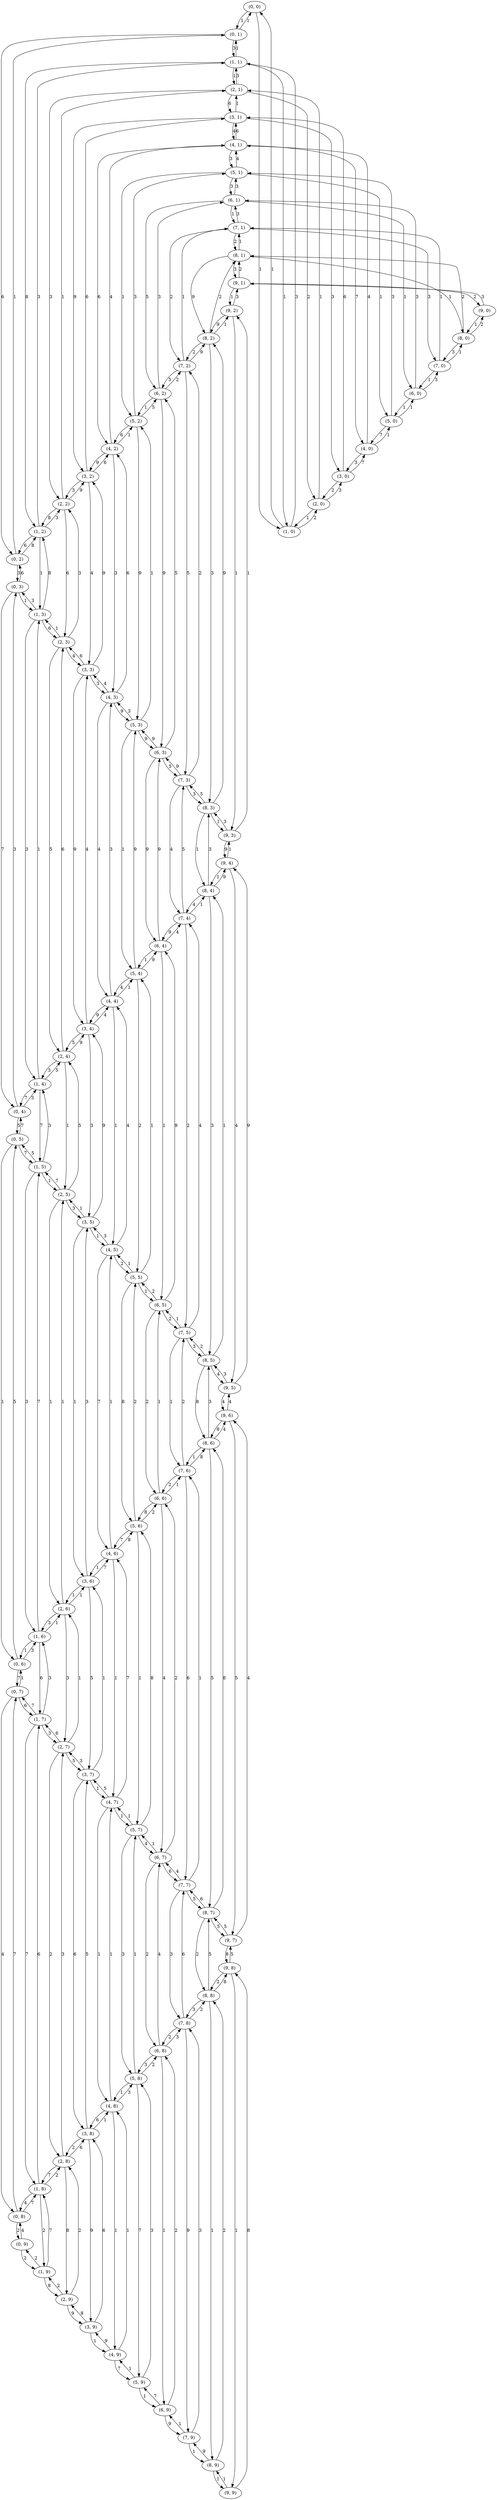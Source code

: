 digraph {
    0 [ label = "(0, 0)" ]
    1 [ label = "(0, 1)" ]
    2 [ label = "(1, 0)" ]
    3 [ label = "(0, 2)" ]
    4 [ label = "(1, 1)" ]
    5 [ label = "(0, 3)" ]
    6 [ label = "(1, 2)" ]
    7 [ label = "(0, 4)" ]
    8 [ label = "(1, 3)" ]
    9 [ label = "(0, 5)" ]
    10 [ label = "(1, 4)" ]
    11 [ label = "(0, 6)" ]
    12 [ label = "(1, 5)" ]
    13 [ label = "(0, 7)" ]
    14 [ label = "(1, 6)" ]
    15 [ label = "(0, 8)" ]
    16 [ label = "(1, 7)" ]
    17 [ label = "(0, 9)" ]
    18 [ label = "(1, 8)" ]
    19 [ label = "(1, 9)" ]
    20 [ label = "(2, 0)" ]
    21 [ label = "(2, 1)" ]
    22 [ label = "(2, 2)" ]
    23 [ label = "(2, 3)" ]
    24 [ label = "(2, 4)" ]
    25 [ label = "(2, 5)" ]
    26 [ label = "(2, 6)" ]
    27 [ label = "(2, 7)" ]
    28 [ label = "(2, 8)" ]
    29 [ label = "(2, 9)" ]
    30 [ label = "(3, 0)" ]
    31 [ label = "(3, 1)" ]
    32 [ label = "(3, 2)" ]
    33 [ label = "(3, 3)" ]
    34 [ label = "(3, 4)" ]
    35 [ label = "(3, 5)" ]
    36 [ label = "(3, 6)" ]
    37 [ label = "(3, 7)" ]
    38 [ label = "(3, 8)" ]
    39 [ label = "(3, 9)" ]
    40 [ label = "(4, 0)" ]
    41 [ label = "(4, 1)" ]
    42 [ label = "(4, 2)" ]
    43 [ label = "(4, 3)" ]
    44 [ label = "(4, 4)" ]
    45 [ label = "(4, 5)" ]
    46 [ label = "(4, 6)" ]
    47 [ label = "(4, 7)" ]
    48 [ label = "(4, 8)" ]
    49 [ label = "(4, 9)" ]
    50 [ label = "(5, 0)" ]
    51 [ label = "(5, 1)" ]
    52 [ label = "(5, 2)" ]
    53 [ label = "(5, 3)" ]
    54 [ label = "(5, 4)" ]
    55 [ label = "(5, 5)" ]
    56 [ label = "(5, 6)" ]
    57 [ label = "(5, 7)" ]
    58 [ label = "(5, 8)" ]
    59 [ label = "(5, 9)" ]
    60 [ label = "(6, 0)" ]
    61 [ label = "(6, 1)" ]
    62 [ label = "(6, 2)" ]
    63 [ label = "(6, 3)" ]
    64 [ label = "(6, 4)" ]
    65 [ label = "(6, 5)" ]
    66 [ label = "(6, 6)" ]
    67 [ label = "(6, 7)" ]
    68 [ label = "(6, 8)" ]
    69 [ label = "(6, 9)" ]
    70 [ label = "(7, 0)" ]
    71 [ label = "(7, 1)" ]
    72 [ label = "(7, 2)" ]
    73 [ label = "(7, 3)" ]
    74 [ label = "(7, 4)" ]
    75 [ label = "(7, 5)" ]
    76 [ label = "(7, 6)" ]
    77 [ label = "(7, 7)" ]
    78 [ label = "(7, 8)" ]
    79 [ label = "(7, 9)" ]
    80 [ label = "(8, 0)" ]
    81 [ label = "(8, 1)" ]
    82 [ label = "(8, 2)" ]
    83 [ label = "(8, 3)" ]
    84 [ label = "(8, 4)" ]
    85 [ label = "(8, 5)" ]
    86 [ label = "(8, 6)" ]
    87 [ label = "(8, 7)" ]
    88 [ label = "(8, 8)" ]
    89 [ label = "(8, 9)" ]
    90 [ label = "(9, 0)" ]
    91 [ label = "(9, 1)" ]
    92 [ label = "(9, 2)" ]
    93 [ label = "(9, 3)" ]
    94 [ label = "(9, 4)" ]
    95 [ label = "(9, 5)" ]
    96 [ label = "(9, 6)" ]
    97 [ label = "(9, 7)" ]
    98 [ label = "(9, 8)" ]
    99 [ label = "(9, 9)" ]
    0 -> 1 [ label = "1" ]
    0 -> 2 [ label = "1" ]
    1 -> 3 [ label = "6" ]
    1 -> 4 [ label = "3" ]
    1 -> 0 [ label = "1" ]
    3 -> 5 [ label = "3" ]
    3 -> 6 [ label = "8" ]
    3 -> 1 [ label = "1" ]
    5 -> 7 [ label = "7" ]
    5 -> 8 [ label = "1" ]
    5 -> 3 [ label = "6" ]
    7 -> 9 [ label = "5" ]
    7 -> 10 [ label = "3" ]
    7 -> 5 [ label = "3" ]
    9 -> 11 [ label = "1" ]
    9 -> 12 [ label = "7" ]
    9 -> 7 [ label = "7" ]
    11 -> 13 [ label = "7" ]
    11 -> 14 [ label = "3" ]
    11 -> 9 [ label = "5" ]
    13 -> 15 [ label = "4" ]
    13 -> 16 [ label = "6" ]
    13 -> 11 [ label = "1" ]
    15 -> 17 [ label = "2" ]
    15 -> 18 [ label = "7" ]
    15 -> 13 [ label = "7" ]
    17 -> 19 [ label = "2" ]
    17 -> 15 [ label = "4" ]
    2 -> 0 [ label = "1" ]
    2 -> 4 [ label = "3" ]
    2 -> 20 [ label = "2" ]
    4 -> 1 [ label = "1" ]
    4 -> 6 [ label = "8" ]
    4 -> 21 [ label = "1" ]
    4 -> 2 [ label = "1" ]
    6 -> 3 [ label = "6" ]
    6 -> 8 [ label = "1" ]
    6 -> 22 [ label = "3" ]
    6 -> 4 [ label = "3" ]
    8 -> 5 [ label = "3" ]
    8 -> 10 [ label = "3" ]
    8 -> 23 [ label = "6" ]
    8 -> 6 [ label = "8" ]
    10 -> 7 [ label = "7" ]
    10 -> 12 [ label = "7" ]
    10 -> 24 [ label = "5" ]
    10 -> 8 [ label = "1" ]
    12 -> 9 [ label = "5" ]
    12 -> 14 [ label = "3" ]
    12 -> 25 [ label = "1" ]
    12 -> 10 [ label = "3" ]
    14 -> 11 [ label = "1" ]
    14 -> 16 [ label = "6" ]
    14 -> 26 [ label = "1" ]
    14 -> 12 [ label = "7" ]
    16 -> 13 [ label = "7" ]
    16 -> 18 [ label = "7" ]
    16 -> 27 [ label = "3" ]
    16 -> 14 [ label = "3" ]
    18 -> 15 [ label = "4" ]
    18 -> 19 [ label = "2" ]
    18 -> 28 [ label = "2" ]
    18 -> 16 [ label = "6" ]
    19 -> 17 [ label = "2" ]
    19 -> 29 [ label = "8" ]
    19 -> 18 [ label = "7" ]
    20 -> 2 [ label = "1" ]
    20 -> 21 [ label = "1" ]
    20 -> 30 [ label = "3" ]
    21 -> 4 [ label = "3" ]
    21 -> 22 [ label = "3" ]
    21 -> 31 [ label = "6" ]
    21 -> 20 [ label = "2" ]
    22 -> 6 [ label = "8" ]
    22 -> 23 [ label = "6" ]
    22 -> 32 [ label = "9" ]
    22 -> 21 [ label = "1" ]
    23 -> 8 [ label = "1" ]
    23 -> 24 [ label = "5" ]
    23 -> 33 [ label = "4" ]
    23 -> 22 [ label = "3" ]
    24 -> 10 [ label = "3" ]
    24 -> 25 [ label = "1" ]
    24 -> 34 [ label = "9" ]
    24 -> 23 [ label = "6" ]
    25 -> 12 [ label = "7" ]
    25 -> 26 [ label = "1" ]
    25 -> 35 [ label = "3" ]
    25 -> 24 [ label = "5" ]
    26 -> 14 [ label = "3" ]
    26 -> 27 [ label = "3" ]
    26 -> 36 [ label = "1" ]
    26 -> 25 [ label = "1" ]
    27 -> 16 [ label = "6" ]
    27 -> 28 [ label = "2" ]
    27 -> 37 [ label = "5" ]
    27 -> 26 [ label = "1" ]
    28 -> 18 [ label = "7" ]
    28 -> 29 [ label = "8" ]
    28 -> 38 [ label = "6" ]
    28 -> 27 [ label = "3" ]
    29 -> 19 [ label = "2" ]
    29 -> 39 [ label = "9" ]
    29 -> 28 [ label = "2" ]
    30 -> 20 [ label = "2" ]
    30 -> 31 [ label = "6" ]
    30 -> 40 [ label = "7" ]
    31 -> 21 [ label = "1" ]
    31 -> 32 [ label = "9" ]
    31 -> 41 [ label = "4" ]
    31 -> 30 [ label = "3" ]
    32 -> 22 [ label = "3" ]
    32 -> 33 [ label = "4" ]
    32 -> 42 [ label = "6" ]
    32 -> 31 [ label = "6" ]
    33 -> 23 [ label = "6" ]
    33 -> 34 [ label = "9" ]
    33 -> 43 [ label = "3" ]
    33 -> 32 [ label = "9" ]
    34 -> 24 [ label = "5" ]
    34 -> 35 [ label = "3" ]
    34 -> 44 [ label = "4" ]
    34 -> 33 [ label = "4" ]
    35 -> 25 [ label = "1" ]
    35 -> 36 [ label = "1" ]
    35 -> 45 [ label = "1" ]
    35 -> 34 [ label = "9" ]
    36 -> 26 [ label = "1" ]
    36 -> 37 [ label = "5" ]
    36 -> 46 [ label = "7" ]
    36 -> 35 [ label = "3" ]
    37 -> 27 [ label = "3" ]
    37 -> 38 [ label = "6" ]
    37 -> 47 [ label = "1" ]
    37 -> 36 [ label = "1" ]
    38 -> 28 [ label = "2" ]
    38 -> 39 [ label = "9" ]
    38 -> 48 [ label = "1" ]
    38 -> 37 [ label = "5" ]
    39 -> 29 [ label = "8" ]
    39 -> 49 [ label = "1" ]
    39 -> 38 [ label = "6" ]
    40 -> 30 [ label = "3" ]
    40 -> 41 [ label = "4" ]
    40 -> 50 [ label = "1" ]
    41 -> 31 [ label = "6" ]
    41 -> 42 [ label = "6" ]
    41 -> 51 [ label = "3" ]
    41 -> 40 [ label = "7" ]
    42 -> 32 [ label = "9" ]
    42 -> 43 [ label = "3" ]
    42 -> 52 [ label = "1" ]
    42 -> 41 [ label = "4" ]
    43 -> 33 [ label = "4" ]
    43 -> 44 [ label = "4" ]
    43 -> 53 [ label = "9" ]
    43 -> 42 [ label = "6" ]
    44 -> 34 [ label = "9" ]
    44 -> 45 [ label = "1" ]
    44 -> 54 [ label = "1" ]
    44 -> 43 [ label = "3" ]
    45 -> 35 [ label = "3" ]
    45 -> 46 [ label = "7" ]
    45 -> 55 [ label = "2" ]
    45 -> 44 [ label = "4" ]
    46 -> 36 [ label = "1" ]
    46 -> 47 [ label = "1" ]
    46 -> 56 [ label = "8" ]
    46 -> 45 [ label = "1" ]
    47 -> 37 [ label = "5" ]
    47 -> 48 [ label = "1" ]
    47 -> 57 [ label = "1" ]
    47 -> 46 [ label = "7" ]
    48 -> 38 [ label = "6" ]
    48 -> 49 [ label = "1" ]
    48 -> 58 [ label = "3" ]
    48 -> 47 [ label = "1" ]
    49 -> 39 [ label = "9" ]
    49 -> 59 [ label = "7" ]
    49 -> 48 [ label = "1" ]
    50 -> 40 [ label = "7" ]
    50 -> 51 [ label = "3" ]
    50 -> 60 [ label = "1" ]
    51 -> 41 [ label = "4" ]
    51 -> 52 [ label = "1" ]
    51 -> 61 [ label = "3" ]
    51 -> 50 [ label = "1" ]
    52 -> 42 [ label = "6" ]
    52 -> 53 [ label = "9" ]
    52 -> 62 [ label = "5" ]
    52 -> 51 [ label = "3" ]
    53 -> 43 [ label = "3" ]
    53 -> 54 [ label = "1" ]
    53 -> 63 [ label = "9" ]
    53 -> 52 [ label = "1" ]
    54 -> 44 [ label = "4" ]
    54 -> 55 [ label = "2" ]
    54 -> 64 [ label = "9" ]
    54 -> 53 [ label = "9" ]
    55 -> 45 [ label = "1" ]
    55 -> 56 [ label = "8" ]
    55 -> 65 [ label = "1" ]
    55 -> 54 [ label = "1" ]
    56 -> 46 [ label = "7" ]
    56 -> 57 [ label = "1" ]
    56 -> 66 [ label = "2" ]
    56 -> 55 [ label = "2" ]
    57 -> 47 [ label = "1" ]
    57 -> 58 [ label = "3" ]
    57 -> 67 [ label = "4" ]
    57 -> 56 [ label = "8" ]
    58 -> 48 [ label = "1" ]
    58 -> 59 [ label = "7" ]
    58 -> 68 [ label = "2" ]
    58 -> 57 [ label = "1" ]
    59 -> 49 [ label = "1" ]
    59 -> 69 [ label = "1" ]
    59 -> 58 [ label = "3" ]
    60 -> 50 [ label = "1" ]
    60 -> 61 [ label = "3" ]
    60 -> 70 [ label = "3" ]
    61 -> 51 [ label = "3" ]
    61 -> 62 [ label = "5" ]
    61 -> 71 [ label = "1" ]
    61 -> 60 [ label = "1" ]
    62 -> 52 [ label = "1" ]
    62 -> 63 [ label = "9" ]
    62 -> 72 [ label = "2" ]
    62 -> 61 [ label = "3" ]
    63 -> 53 [ label = "9" ]
    63 -> 64 [ label = "9" ]
    63 -> 73 [ label = "5" ]
    63 -> 62 [ label = "5" ]
    64 -> 54 [ label = "1" ]
    64 -> 65 [ label = "1" ]
    64 -> 74 [ label = "4" ]
    64 -> 63 [ label = "9" ]
    65 -> 55 [ label = "2" ]
    65 -> 66 [ label = "2" ]
    65 -> 75 [ label = "2" ]
    65 -> 64 [ label = "9" ]
    66 -> 56 [ label = "8" ]
    66 -> 67 [ label = "4" ]
    66 -> 76 [ label = "1" ]
    66 -> 65 [ label = "1" ]
    67 -> 57 [ label = "1" ]
    67 -> 68 [ label = "2" ]
    67 -> 77 [ label = "6" ]
    67 -> 66 [ label = "2" ]
    68 -> 58 [ label = "3" ]
    68 -> 69 [ label = "1" ]
    68 -> 78 [ label = "3" ]
    68 -> 67 [ label = "4" ]
    69 -> 59 [ label = "7" ]
    69 -> 79 [ label = "9" ]
    69 -> 68 [ label = "2" ]
    70 -> 60 [ label = "1" ]
    70 -> 71 [ label = "1" ]
    70 -> 80 [ label = "1" ]
    71 -> 61 [ label = "3" ]
    71 -> 72 [ label = "2" ]
    71 -> 81 [ label = "2" ]
    71 -> 70 [ label = "3" ]
    72 -> 62 [ label = "5" ]
    72 -> 73 [ label = "5" ]
    72 -> 82 [ label = "9" ]
    72 -> 71 [ label = "1" ]
    73 -> 63 [ label = "9" ]
    73 -> 74 [ label = "4" ]
    73 -> 83 [ label = "3" ]
    73 -> 72 [ label = "2" ]
    74 -> 64 [ label = "9" ]
    74 -> 75 [ label = "2" ]
    74 -> 84 [ label = "1" ]
    74 -> 73 [ label = "5" ]
    75 -> 65 [ label = "1" ]
    75 -> 76 [ label = "1" ]
    75 -> 85 [ label = "3" ]
    75 -> 74 [ label = "4" ]
    76 -> 66 [ label = "2" ]
    76 -> 77 [ label = "6" ]
    76 -> 86 [ label = "8" ]
    76 -> 75 [ label = "2" ]
    77 -> 67 [ label = "4" ]
    77 -> 78 [ label = "3" ]
    77 -> 87 [ label = "5" ]
    77 -> 76 [ label = "1" ]
    78 -> 68 [ label = "2" ]
    78 -> 79 [ label = "9" ]
    78 -> 88 [ label = "2" ]
    78 -> 77 [ label = "6" ]
    79 -> 69 [ label = "1" ]
    79 -> 89 [ label = "1" ]
    79 -> 78 [ label = "3" ]
    80 -> 70 [ label = "3" ]
    80 -> 81 [ label = "2" ]
    80 -> 90 [ label = "2" ]
    81 -> 71 [ label = "1" ]
    81 -> 82 [ label = "9" ]
    81 -> 91 [ label = "3" ]
    81 -> 80 [ label = "1" ]
    82 -> 72 [ label = "2" ]
    82 -> 83 [ label = "3" ]
    82 -> 92 [ label = "1" ]
    82 -> 81 [ label = "2" ]
    83 -> 73 [ label = "5" ]
    83 -> 84 [ label = "1" ]
    83 -> 93 [ label = "1" ]
    83 -> 82 [ label = "9" ]
    84 -> 74 [ label = "4" ]
    84 -> 85 [ label = "3" ]
    84 -> 94 [ label = "9" ]
    84 -> 83 [ label = "3" ]
    85 -> 75 [ label = "2" ]
    85 -> 86 [ label = "8" ]
    85 -> 95 [ label = "4" ]
    85 -> 84 [ label = "1" ]
    86 -> 76 [ label = "1" ]
    86 -> 87 [ label = "5" ]
    86 -> 96 [ label = "4" ]
    86 -> 85 [ label = "3" ]
    87 -> 77 [ label = "6" ]
    87 -> 88 [ label = "2" ]
    87 -> 97 [ label = "5" ]
    87 -> 86 [ label = "8" ]
    88 -> 78 [ label = "3" ]
    88 -> 89 [ label = "1" ]
    88 -> 98 [ label = "8" ]
    88 -> 87 [ label = "5" ]
    89 -> 79 [ label = "9" ]
    89 -> 99 [ label = "1" ]
    89 -> 88 [ label = "2" ]
    90 -> 80 [ label = "1" ]
    90 -> 91 [ label = "3" ]
    91 -> 81 [ label = "2" ]
    91 -> 92 [ label = "1" ]
    91 -> 90 [ label = "2" ]
    92 -> 82 [ label = "9" ]
    92 -> 93 [ label = "1" ]
    92 -> 91 [ label = "3" ]
    93 -> 83 [ label = "3" ]
    93 -> 94 [ label = "9" ]
    93 -> 92 [ label = "1" ]
    94 -> 84 [ label = "1" ]
    94 -> 95 [ label = "4" ]
    94 -> 93 [ label = "1" ]
    95 -> 85 [ label = "3" ]
    95 -> 96 [ label = "4" ]
    95 -> 94 [ label = "9" ]
    96 -> 86 [ label = "8" ]
    96 -> 97 [ label = "5" ]
    96 -> 95 [ label = "4" ]
    97 -> 87 [ label = "5" ]
    97 -> 98 [ label = "8" ]
    97 -> 96 [ label = "4" ]
    98 -> 88 [ label = "2" ]
    98 -> 99 [ label = "1" ]
    98 -> 97 [ label = "5" ]
    99 -> 89 [ label = "1" ]
    99 -> 98 [ label = "8" ]
}
